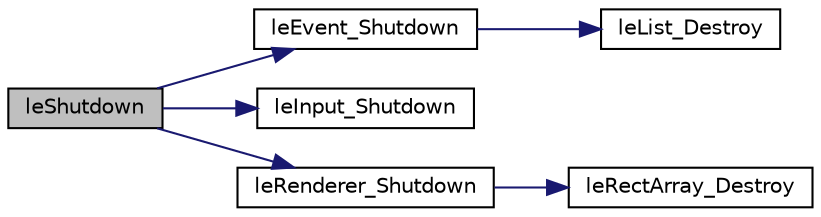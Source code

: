 digraph "leShutdown"
{
 // LATEX_PDF_SIZE
  edge [fontname="Helvetica",fontsize="10",labelfontname="Helvetica",labelfontsize="10"];
  node [fontname="Helvetica",fontsize="10",shape=record];
  rankdir="LR";
  Node1 [label="leShutdown",height=0.2,width=0.4,color="black", fillcolor="grey75", style="filled", fontcolor="black",tooltip=" "];
  Node1 -> Node2 [color="midnightblue",fontsize="10",style="solid",fontname="Helvetica"];
  Node2 [label="leEvent_Shutdown",height=0.2,width=0.4,color="black", fillcolor="white", style="filled",URL="$legato__event_8c.html#a0b8428b5392acf302a7ec65918d72d49",tooltip=" "];
  Node2 -> Node3 [color="midnightblue",fontsize="10",style="solid",fontname="Helvetica"];
  Node3 [label="leList_Destroy",height=0.2,width=0.4,color="black", fillcolor="white", style="filled",URL="$legato__list_8c.html#a5e8b9e135e73eca7c4825ecf2ead4795",tooltip=" "];
  Node1 -> Node4 [color="midnightblue",fontsize="10",style="solid",fontname="Helvetica"];
  Node4 [label="leInput_Shutdown",height=0.2,width=0.4,color="black", fillcolor="white", style="filled",URL="$legato__input_8c.html#a936c5b753f842c6133ff43613e24a672",tooltip=" "];
  Node1 -> Node5 [color="midnightblue",fontsize="10",style="solid",fontname="Helvetica"];
  Node5 [label="leRenderer_Shutdown",height=0.2,width=0.4,color="black", fillcolor="white", style="filled",URL="$legato__renderer_8c.html#a0f1834a956f6419368106f195bd7b97f",tooltip=" "];
  Node5 -> Node6 [color="midnightblue",fontsize="10",style="solid",fontname="Helvetica"];
  Node6 [label="leRectArray_Destroy",height=0.2,width=0.4,color="black", fillcolor="white", style="filled",URL="$legato__rectarray_8c.html#afff4182184d6e88dd382771348958cc3",tooltip=" "];
}
